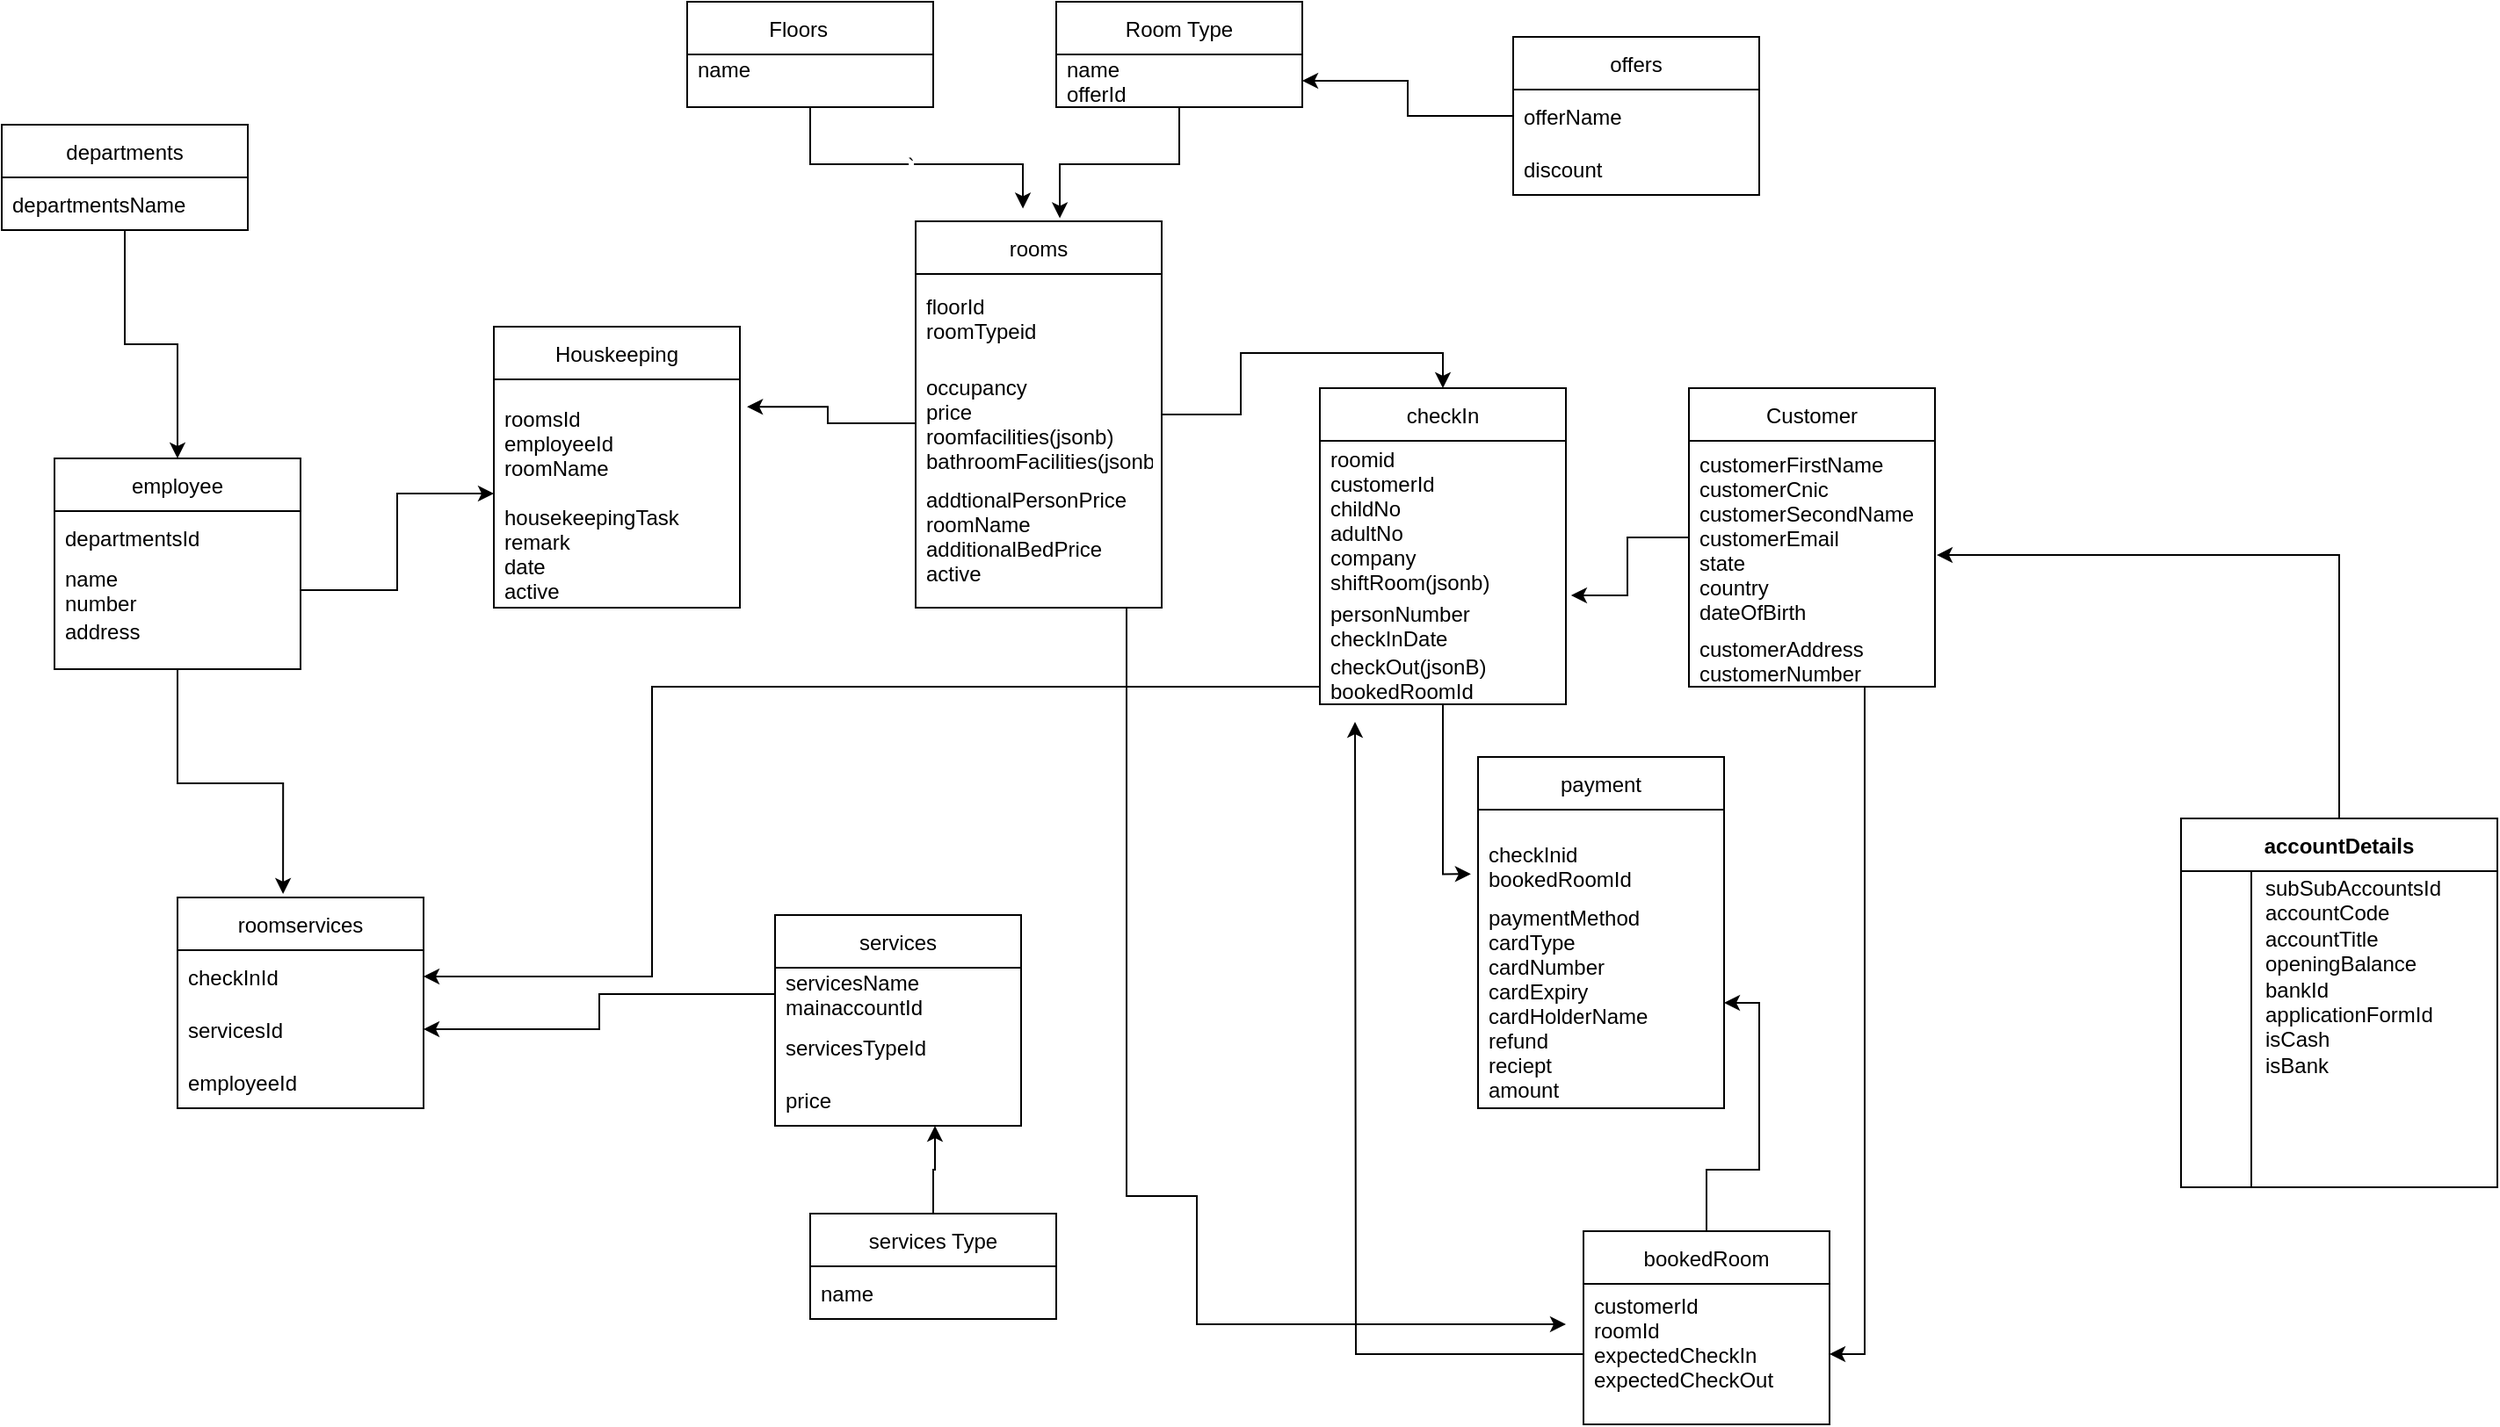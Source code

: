 <mxfile version="20.5.1" type="github">
  <diagram id="R2lEEEUBdFMjLlhIrx00" name="Page-1">
    <mxGraphModel dx="2428" dy="1082" grid="1" gridSize="10" guides="1" tooltips="1" connect="1" arrows="1" fold="1" page="1" pageScale="1" pageWidth="850" pageHeight="1100" math="0" shadow="0" extFonts="Permanent Marker^https://fonts.googleapis.com/css?family=Permanent+Marker">
      <root>
        <mxCell id="0" />
        <mxCell id="1" parent="0" />
        <mxCell id="3oIOAp_6EH98L1CWe2Qc-18" value="`" style="edgeStyle=orthogonalEdgeStyle;rounded=0;orthogonalLoop=1;jettySize=auto;html=1;entryX=0.436;entryY=-0.033;entryDx=0;entryDy=0;entryPerimeter=0;" parent="1" source="3oIOAp_6EH98L1CWe2Qc-1" target="3oIOAp_6EH98L1CWe2Qc-14" edge="1">
          <mxGeometry relative="1" as="geometry" />
        </mxCell>
        <mxCell id="3oIOAp_6EH98L1CWe2Qc-1" value="Floors    " style="swimlane;fontStyle=0;childLayout=stackLayout;horizontal=1;startSize=30;horizontalStack=0;resizeParent=1;resizeParentMax=0;resizeLast=0;collapsible=1;marginBottom=0;" parent="1" vertex="1">
          <mxGeometry x="100" y="20" width="140" height="60" as="geometry" />
        </mxCell>
        <mxCell id="3oIOAp_6EH98L1CWe2Qc-2" value="name&#xa;" style="text;strokeColor=none;fillColor=none;align=left;verticalAlign=middle;spacingLeft=4;spacingRight=4;overflow=hidden;points=[[0,0.5],[1,0.5]];portConstraint=eastwest;rotatable=0;" parent="3oIOAp_6EH98L1CWe2Qc-1" vertex="1">
          <mxGeometry y="30" width="140" height="30" as="geometry" />
        </mxCell>
        <mxCell id="3oIOAp_6EH98L1CWe2Qc-19" style="edgeStyle=orthogonalEdgeStyle;rounded=0;orthogonalLoop=1;jettySize=auto;html=1;entryX=0.586;entryY=-0.008;entryDx=0;entryDy=0;entryPerimeter=0;" parent="1" source="3oIOAp_6EH98L1CWe2Qc-5" target="3oIOAp_6EH98L1CWe2Qc-14" edge="1">
          <mxGeometry relative="1" as="geometry" />
        </mxCell>
        <mxCell id="3oIOAp_6EH98L1CWe2Qc-5" value="Room Type" style="swimlane;fontStyle=0;childLayout=stackLayout;horizontal=1;startSize=30;horizontalStack=0;resizeParent=1;resizeParentMax=0;resizeLast=0;collapsible=1;marginBottom=0;" parent="1" vertex="1">
          <mxGeometry x="310" y="20" width="140" height="60" as="geometry" />
        </mxCell>
        <mxCell id="3oIOAp_6EH98L1CWe2Qc-6" value="name&#xa;offerId" style="text;strokeColor=none;fillColor=none;align=left;verticalAlign=middle;spacingLeft=4;spacingRight=4;overflow=hidden;points=[[0,0.5],[1,0.5]];portConstraint=eastwest;rotatable=0;" parent="3oIOAp_6EH98L1CWe2Qc-5" vertex="1">
          <mxGeometry y="30" width="140" height="30" as="geometry" />
        </mxCell>
        <mxCell id="cpxBq-hLAljNlwo-4tfo-1" style="edgeStyle=orthogonalEdgeStyle;rounded=0;orthogonalLoop=1;jettySize=auto;html=1;entryX=1;entryY=0.5;entryDx=0;entryDy=0;" parent="1" source="3oIOAp_6EH98L1CWe2Qc-9" target="3oIOAp_6EH98L1CWe2Qc-6" edge="1">
          <mxGeometry relative="1" as="geometry" />
        </mxCell>
        <mxCell id="3oIOAp_6EH98L1CWe2Qc-9" value="offers" style="swimlane;fontStyle=0;childLayout=stackLayout;horizontal=1;startSize=30;horizontalStack=0;resizeParent=1;resizeParentMax=0;resizeLast=0;collapsible=1;marginBottom=0;" parent="1" vertex="1">
          <mxGeometry x="570" y="40" width="140" height="90" as="geometry" />
        </mxCell>
        <mxCell id="3oIOAp_6EH98L1CWe2Qc-11" value="offerName" style="text;strokeColor=none;fillColor=none;align=left;verticalAlign=middle;spacingLeft=4;spacingRight=4;overflow=hidden;points=[[0,0.5],[1,0.5]];portConstraint=eastwest;rotatable=0;" parent="3oIOAp_6EH98L1CWe2Qc-9" vertex="1">
          <mxGeometry y="30" width="140" height="30" as="geometry" />
        </mxCell>
        <mxCell id="3oIOAp_6EH98L1CWe2Qc-12" value="discount" style="text;strokeColor=none;fillColor=none;align=left;verticalAlign=middle;spacingLeft=4;spacingRight=4;overflow=hidden;points=[[0,0.5],[1,0.5]];portConstraint=eastwest;rotatable=0;" parent="3oIOAp_6EH98L1CWe2Qc-9" vertex="1">
          <mxGeometry y="60" width="140" height="30" as="geometry" />
        </mxCell>
        <mxCell id="3oIOAp_6EH98L1CWe2Qc-59" style="edgeStyle=orthogonalEdgeStyle;rounded=0;orthogonalLoop=1;jettySize=auto;html=1;entryX=0.5;entryY=0;entryDx=0;entryDy=0;" parent="1" source="3oIOAp_6EH98L1CWe2Qc-14" target="3oIOAp_6EH98L1CWe2Qc-55" edge="1">
          <mxGeometry relative="1" as="geometry" />
        </mxCell>
        <mxCell id="wsyv254u7rsvL-wGs1f3-3" style="edgeStyle=orthogonalEdgeStyle;rounded=0;orthogonalLoop=1;jettySize=auto;html=1;" parent="1" source="3oIOAp_6EH98L1CWe2Qc-14" edge="1">
          <mxGeometry relative="1" as="geometry">
            <mxPoint x="600" y="773" as="targetPoint" />
            <Array as="points">
              <mxPoint x="350" y="700" />
              <mxPoint x="390" y="700" />
              <mxPoint x="390" y="773" />
            </Array>
          </mxGeometry>
        </mxCell>
        <mxCell id="3oIOAp_6EH98L1CWe2Qc-14" value="rooms" style="swimlane;fontStyle=0;childLayout=stackLayout;horizontal=1;startSize=30;horizontalStack=0;resizeParent=1;resizeParentMax=0;resizeLast=0;collapsible=1;marginBottom=0;" parent="1" vertex="1">
          <mxGeometry x="230" y="145" width="140" height="220" as="geometry" />
        </mxCell>
        <mxCell id="3oIOAp_6EH98L1CWe2Qc-15" value="floorId&#xa;roomTypeid" style="text;strokeColor=none;fillColor=none;align=left;verticalAlign=middle;spacingLeft=4;spacingRight=4;overflow=hidden;points=[[0,0.5],[1,0.5]];portConstraint=eastwest;rotatable=0;" parent="3oIOAp_6EH98L1CWe2Qc-14" vertex="1">
          <mxGeometry y="30" width="140" height="50" as="geometry" />
        </mxCell>
        <mxCell id="3oIOAp_6EH98L1CWe2Qc-16" value="occupancy&#xa;price&#xa;roomfacilities(jsonb)&#xa;bathroomFacilities(jsonb)" style="text;strokeColor=none;fillColor=none;align=left;verticalAlign=middle;spacingLeft=4;spacingRight=4;overflow=hidden;points=[[0,0.5],[1,0.5]];portConstraint=eastwest;rotatable=0;" parent="3oIOAp_6EH98L1CWe2Qc-14" vertex="1">
          <mxGeometry y="80" width="140" height="70" as="geometry" />
        </mxCell>
        <mxCell id="3oIOAp_6EH98L1CWe2Qc-17" value="addtionalPersonPrice&#xa;roomName&#xa;additionalBedPrice&#xa;active&#xa;&#xa;" style="text;strokeColor=none;fillColor=none;align=left;verticalAlign=middle;spacingLeft=4;spacingRight=4;overflow=hidden;points=[[0,0.5],[1,0.5]];portConstraint=eastwest;rotatable=0;" parent="3oIOAp_6EH98L1CWe2Qc-14" vertex="1">
          <mxGeometry y="150" width="140" height="70" as="geometry" />
        </mxCell>
        <mxCell id="3oIOAp_6EH98L1CWe2Qc-20" value="services" style="swimlane;fontStyle=0;childLayout=stackLayout;horizontal=1;startSize=30;horizontalStack=0;resizeParent=1;resizeParentMax=0;resizeLast=0;collapsible=1;marginBottom=0;" parent="1" vertex="1">
          <mxGeometry x="150" y="540" width="140" height="120" as="geometry" />
        </mxCell>
        <mxCell id="3oIOAp_6EH98L1CWe2Qc-22" value="servicesName&#xa;mainaccountId" style="text;strokeColor=none;fillColor=none;align=left;verticalAlign=middle;spacingLeft=4;spacingRight=4;overflow=hidden;points=[[0,0.5],[1,0.5]];portConstraint=eastwest;rotatable=0;" parent="3oIOAp_6EH98L1CWe2Qc-20" vertex="1">
          <mxGeometry y="30" width="140" height="30" as="geometry" />
        </mxCell>
        <mxCell id="3oIOAp_6EH98L1CWe2Qc-21" value="servicesTypeId" style="text;strokeColor=none;fillColor=none;align=left;verticalAlign=middle;spacingLeft=4;spacingRight=4;overflow=hidden;points=[[0,0.5],[1,0.5]];portConstraint=eastwest;rotatable=0;" parent="3oIOAp_6EH98L1CWe2Qc-20" vertex="1">
          <mxGeometry y="60" width="140" height="30" as="geometry" />
        </mxCell>
        <mxCell id="3oIOAp_6EH98L1CWe2Qc-23" value="price" style="text;strokeColor=none;fillColor=none;align=left;verticalAlign=middle;spacingLeft=4;spacingRight=4;overflow=hidden;points=[[0,0.5],[1,0.5]];portConstraint=eastwest;rotatable=0;" parent="3oIOAp_6EH98L1CWe2Qc-20" vertex="1">
          <mxGeometry y="90" width="140" height="30" as="geometry" />
        </mxCell>
        <mxCell id="OKyvgskDZJysEfLxHvgt-38" style="edgeStyle=orthogonalEdgeStyle;rounded=0;orthogonalLoop=1;jettySize=auto;html=1;entryX=0.65;entryY=1;entryDx=0;entryDy=0;entryPerimeter=0;" parent="1" source="3oIOAp_6EH98L1CWe2Qc-24" target="3oIOAp_6EH98L1CWe2Qc-23" edge="1">
          <mxGeometry relative="1" as="geometry" />
        </mxCell>
        <mxCell id="3oIOAp_6EH98L1CWe2Qc-24" value="services Type" style="swimlane;fontStyle=0;childLayout=stackLayout;horizontal=1;startSize=30;horizontalStack=0;resizeParent=1;resizeParentMax=0;resizeLast=0;collapsible=1;marginBottom=0;" parent="1" vertex="1">
          <mxGeometry x="170" y="710" width="140" height="60" as="geometry" />
        </mxCell>
        <mxCell id="3oIOAp_6EH98L1CWe2Qc-25" value="name" style="text;strokeColor=none;fillColor=none;align=left;verticalAlign=middle;spacingLeft=4;spacingRight=4;overflow=hidden;points=[[0,0.5],[1,0.5]];portConstraint=eastwest;rotatable=0;" parent="3oIOAp_6EH98L1CWe2Qc-24" vertex="1">
          <mxGeometry y="30" width="140" height="30" as="geometry" />
        </mxCell>
        <mxCell id="3oIOAp_6EH98L1CWe2Qc-30" value="Houskeeping" style="swimlane;fontStyle=0;childLayout=stackLayout;horizontal=1;startSize=30;horizontalStack=0;resizeParent=1;resizeParentMax=0;resizeLast=0;collapsible=1;marginBottom=0;" parent="1" vertex="1">
          <mxGeometry x="-10" y="205" width="140" height="160" as="geometry" />
        </mxCell>
        <mxCell id="3oIOAp_6EH98L1CWe2Qc-31" value="&#xa;roomsId&#xa;employeeId&#xa;roomName&#xa;&#xa;housekeepingTask&#xa;remark&#xa;date&#xa;active&#xa;&#xa;" style="text;strokeColor=none;fillColor=none;align=left;verticalAlign=middle;spacingLeft=4;spacingRight=4;overflow=hidden;points=[[0,0.5],[1,0.5]];portConstraint=eastwest;rotatable=0;" parent="3oIOAp_6EH98L1CWe2Qc-30" vertex="1">
          <mxGeometry y="30" width="140" height="130" as="geometry" />
        </mxCell>
        <mxCell id="OKyvgskDZJysEfLxHvgt-1" style="edgeStyle=orthogonalEdgeStyle;rounded=0;orthogonalLoop=1;jettySize=auto;html=1;entryX=1.021;entryY=-0.067;entryDx=0;entryDy=0;entryPerimeter=0;" parent="1" source="3oIOAp_6EH98L1CWe2Qc-39" target="3oIOAp_6EH98L1CWe2Qc-57" edge="1">
          <mxGeometry relative="1" as="geometry" />
        </mxCell>
        <mxCell id="OKyvgskDZJysEfLxHvgt-12" style="edgeStyle=orthogonalEdgeStyle;rounded=0;orthogonalLoop=1;jettySize=auto;html=1;" parent="1" source="3oIOAp_6EH98L1CWe2Qc-39" target="OKyvgskDZJysEfLxHvgt-10" edge="1">
          <mxGeometry relative="1" as="geometry">
            <Array as="points">
              <mxPoint x="770" y="790" />
            </Array>
          </mxGeometry>
        </mxCell>
        <mxCell id="3oIOAp_6EH98L1CWe2Qc-39" value="Customer" style="swimlane;fontStyle=0;childLayout=stackLayout;horizontal=1;startSize=30;horizontalStack=0;resizeParent=1;resizeParentMax=0;resizeLast=0;collapsible=1;marginBottom=0;" parent="1" vertex="1">
          <mxGeometry x="670" y="240" width="140" height="170" as="geometry" />
        </mxCell>
        <mxCell id="3oIOAp_6EH98L1CWe2Qc-40" value="customerFirstName&#xa;customerCnic&#xa;customerSecondName&#xa;customerEmail&#xa;state&#xa;country&#xa;dateOfBirth" style="text;strokeColor=none;fillColor=none;align=left;verticalAlign=middle;spacingLeft=4;spacingRight=4;overflow=hidden;points=[[0,0.5],[1,0.5]];portConstraint=eastwest;rotatable=0;" parent="3oIOAp_6EH98L1CWe2Qc-39" vertex="1">
          <mxGeometry y="30" width="140" height="110" as="geometry" />
        </mxCell>
        <mxCell id="3oIOAp_6EH98L1CWe2Qc-41" value="customerAddress&#xa;customerNumber" style="text;strokeColor=none;fillColor=none;align=left;verticalAlign=middle;spacingLeft=4;spacingRight=4;overflow=hidden;points=[[0,0.5],[1,0.5]];portConstraint=eastwest;rotatable=0;" parent="3oIOAp_6EH98L1CWe2Qc-39" vertex="1">
          <mxGeometry y="140" width="140" height="30" as="geometry" />
        </mxCell>
        <mxCell id="OKyvgskDZJysEfLxHvgt-7" style="edgeStyle=orthogonalEdgeStyle;rounded=0;orthogonalLoop=1;jettySize=auto;html=1;entryX=-0.029;entryY=0.733;entryDx=0;entryDy=0;entryPerimeter=0;" parent="1" source="3oIOAp_6EH98L1CWe2Qc-55" target="OKyvgskDZJysEfLxHvgt-3" edge="1">
          <mxGeometry relative="1" as="geometry" />
        </mxCell>
        <mxCell id="3oIOAp_6EH98L1CWe2Qc-55" value="checkIn" style="swimlane;fontStyle=0;childLayout=stackLayout;horizontal=1;startSize=30;horizontalStack=0;resizeParent=1;resizeParentMax=0;resizeLast=0;collapsible=1;marginBottom=0;" parent="1" vertex="1">
          <mxGeometry x="460" y="240" width="140" height="180" as="geometry" />
        </mxCell>
        <mxCell id="3oIOAp_6EH98L1CWe2Qc-56" value="roomid&#xa;customerId&#xa;childNo&#xa;adultNo&#xa;company&#xa;shiftRoom(jsonb)" style="text;strokeColor=none;fillColor=none;align=left;verticalAlign=middle;spacingLeft=4;spacingRight=4;overflow=hidden;points=[[0,0.5],[1,0.5]];portConstraint=eastwest;rotatable=0;" parent="3oIOAp_6EH98L1CWe2Qc-55" vertex="1">
          <mxGeometry y="30" width="140" height="90" as="geometry" />
        </mxCell>
        <mxCell id="3oIOAp_6EH98L1CWe2Qc-57" value="personNumber&#xa;checkInDate" style="text;strokeColor=none;fillColor=none;align=left;verticalAlign=middle;spacingLeft=4;spacingRight=4;overflow=hidden;points=[[0,0.5],[1,0.5]];portConstraint=eastwest;rotatable=0;" parent="3oIOAp_6EH98L1CWe2Qc-55" vertex="1">
          <mxGeometry y="120" width="140" height="30" as="geometry" />
        </mxCell>
        <mxCell id="3oIOAp_6EH98L1CWe2Qc-58" value="checkOut(jsonB)&#xa;bookedRoomId" style="text;strokeColor=none;fillColor=none;align=left;verticalAlign=middle;spacingLeft=4;spacingRight=4;overflow=hidden;points=[[0,0.5],[1,0.5]];portConstraint=eastwest;rotatable=0;" parent="3oIOAp_6EH98L1CWe2Qc-55" vertex="1">
          <mxGeometry y="150" width="140" height="30" as="geometry" />
        </mxCell>
        <mxCell id="OKyvgskDZJysEfLxHvgt-2" value="payment" style="swimlane;fontStyle=0;childLayout=stackLayout;horizontal=1;startSize=30;horizontalStack=0;resizeParent=1;resizeParentMax=0;resizeLast=0;collapsible=1;marginBottom=0;" parent="1" vertex="1">
          <mxGeometry x="550" y="450" width="140" height="200" as="geometry" />
        </mxCell>
        <mxCell id="OKyvgskDZJysEfLxHvgt-3" value="&#xa;checkInid&#xa;bookedRoomId" style="text;strokeColor=none;fillColor=none;align=left;verticalAlign=middle;spacingLeft=4;spacingRight=4;overflow=hidden;points=[[0,0.5],[1,0.5]];portConstraint=eastwest;rotatable=0;" parent="OKyvgskDZJysEfLxHvgt-2" vertex="1">
          <mxGeometry y="30" width="140" height="50" as="geometry" />
        </mxCell>
        <mxCell id="OKyvgskDZJysEfLxHvgt-4" value="paymentMethod&#xa;cardType&#xa;cardNumber&#xa;cardExpiry&#xa;cardHolderName&#xa;refund&#xa;reciept&#xa;amount" style="text;strokeColor=none;fillColor=none;align=left;verticalAlign=middle;spacingLeft=4;spacingRight=4;overflow=hidden;points=[[0,0.5],[1,0.5]];portConstraint=eastwest;rotatable=0;" parent="OKyvgskDZJysEfLxHvgt-2" vertex="1">
          <mxGeometry y="80" width="140" height="120" as="geometry" />
        </mxCell>
        <mxCell id="wsyv254u7rsvL-wGs1f3-2" style="edgeStyle=orthogonalEdgeStyle;rounded=0;orthogonalLoop=1;jettySize=auto;html=1;" parent="1" source="OKyvgskDZJysEfLxHvgt-8" target="OKyvgskDZJysEfLxHvgt-4" edge="1">
          <mxGeometry relative="1" as="geometry">
            <mxPoint x="680" y="570" as="targetPoint" />
            <Array as="points" />
          </mxGeometry>
        </mxCell>
        <mxCell id="OKyvgskDZJysEfLxHvgt-8" value="bookedRoom" style="swimlane;fontStyle=0;childLayout=stackLayout;horizontal=1;startSize=30;horizontalStack=0;resizeParent=1;resizeParentMax=0;resizeLast=0;collapsible=1;marginBottom=0;" parent="1" vertex="1">
          <mxGeometry x="610" y="720" width="140" height="110" as="geometry" />
        </mxCell>
        <mxCell id="OKyvgskDZJysEfLxHvgt-10" value="customerId&#xa;roomId&#xa;expectedCheckIn&#xa;expectedCheckOut&#xa;" style="text;strokeColor=none;fillColor=none;align=left;verticalAlign=middle;spacingLeft=4;spacingRight=4;overflow=hidden;points=[[0,0.5],[1,0.5]];portConstraint=eastwest;rotatable=0;" parent="OKyvgskDZJysEfLxHvgt-8" vertex="1">
          <mxGeometry y="30" width="140" height="80" as="geometry" />
        </mxCell>
        <mxCell id="OKyvgskDZJysEfLxHvgt-28" value="" style="edgeStyle=orthogonalEdgeStyle;rounded=0;orthogonalLoop=1;jettySize=auto;html=1;" parent="1" source="OKyvgskDZJysEfLxHvgt-20" target="OKyvgskDZJysEfLxHvgt-24" edge="1">
          <mxGeometry relative="1" as="geometry" />
        </mxCell>
        <mxCell id="OKyvgskDZJysEfLxHvgt-20" value="departments" style="swimlane;fontStyle=0;childLayout=stackLayout;horizontal=1;startSize=30;horizontalStack=0;resizeParent=1;resizeParentMax=0;resizeLast=0;collapsible=1;marginBottom=0;" parent="1" vertex="1">
          <mxGeometry x="-290" y="90" width="140" height="60" as="geometry" />
        </mxCell>
        <mxCell id="OKyvgskDZJysEfLxHvgt-21" value="departmentsName" style="text;strokeColor=none;fillColor=none;align=left;verticalAlign=middle;spacingLeft=4;spacingRight=4;overflow=hidden;points=[[0,0.5],[1,0.5]];portConstraint=eastwest;rotatable=0;" parent="OKyvgskDZJysEfLxHvgt-20" vertex="1">
          <mxGeometry y="30" width="140" height="30" as="geometry" />
        </mxCell>
        <mxCell id="B0E0pp4FZ1dTKPkVtJrb-7" style="edgeStyle=orthogonalEdgeStyle;rounded=0;orthogonalLoop=1;jettySize=auto;html=1;entryX=0.429;entryY=-0.017;entryDx=0;entryDy=0;entryPerimeter=0;" parent="1" source="OKyvgskDZJysEfLxHvgt-24" target="B0E0pp4FZ1dTKPkVtJrb-1" edge="1">
          <mxGeometry relative="1" as="geometry" />
        </mxCell>
        <mxCell id="OKyvgskDZJysEfLxHvgt-24" value="employee" style="swimlane;fontStyle=0;childLayout=stackLayout;horizontal=1;startSize=30;horizontalStack=0;resizeParent=1;resizeParentMax=0;resizeLast=0;collapsible=1;marginBottom=0;" parent="1" vertex="1">
          <mxGeometry x="-260" y="280" width="140" height="120" as="geometry" />
        </mxCell>
        <mxCell id="OKyvgskDZJysEfLxHvgt-25" value="departmentsId" style="text;strokeColor=none;fillColor=none;align=left;verticalAlign=middle;spacingLeft=4;spacingRight=4;overflow=hidden;points=[[0,0.5],[1,0.5]];portConstraint=eastwest;rotatable=0;" parent="OKyvgskDZJysEfLxHvgt-24" vertex="1">
          <mxGeometry y="30" width="140" height="30" as="geometry" />
        </mxCell>
        <mxCell id="OKyvgskDZJysEfLxHvgt-26" value="name&#xa;number" style="text;strokeColor=none;fillColor=none;align=left;verticalAlign=middle;spacingLeft=4;spacingRight=4;overflow=hidden;points=[[0,0.5],[1,0.5]];portConstraint=eastwest;rotatable=0;" parent="OKyvgskDZJysEfLxHvgt-24" vertex="1">
          <mxGeometry y="60" width="140" height="30" as="geometry" />
        </mxCell>
        <mxCell id="OKyvgskDZJysEfLxHvgt-27" value="address&#xa;" style="text;strokeColor=none;fillColor=none;align=left;verticalAlign=middle;spacingLeft=4;spacingRight=4;overflow=hidden;points=[[0,0.5],[1,0.5]];portConstraint=eastwest;rotatable=0;" parent="OKyvgskDZJysEfLxHvgt-24" vertex="1">
          <mxGeometry y="90" width="140" height="30" as="geometry" />
        </mxCell>
        <mxCell id="OKyvgskDZJysEfLxHvgt-34" style="edgeStyle=orthogonalEdgeStyle;rounded=0;orthogonalLoop=1;jettySize=auto;html=1;" parent="1" source="OKyvgskDZJysEfLxHvgt-26" target="3oIOAp_6EH98L1CWe2Qc-31" edge="1">
          <mxGeometry relative="1" as="geometry" />
        </mxCell>
        <mxCell id="OKyvgskDZJysEfLxHvgt-36" style="edgeStyle=orthogonalEdgeStyle;rounded=0;orthogonalLoop=1;jettySize=auto;html=1;entryX=1.029;entryY=0.12;entryDx=0;entryDy=0;entryPerimeter=0;" parent="1" source="3oIOAp_6EH98L1CWe2Qc-16" target="3oIOAp_6EH98L1CWe2Qc-31" edge="1">
          <mxGeometry relative="1" as="geometry" />
        </mxCell>
        <mxCell id="B0E0pp4FZ1dTKPkVtJrb-1" value="roomservices" style="swimlane;fontStyle=0;childLayout=stackLayout;horizontal=1;startSize=30;horizontalStack=0;resizeParent=1;resizeParentMax=0;resizeLast=0;collapsible=1;marginBottom=0;" parent="1" vertex="1">
          <mxGeometry x="-190" y="530" width="140" height="120" as="geometry" />
        </mxCell>
        <mxCell id="B0E0pp4FZ1dTKPkVtJrb-2" value="checkInId" style="text;strokeColor=none;fillColor=none;align=left;verticalAlign=middle;spacingLeft=4;spacingRight=4;overflow=hidden;points=[[0,0.5],[1,0.5]];portConstraint=eastwest;rotatable=0;" parent="B0E0pp4FZ1dTKPkVtJrb-1" vertex="1">
          <mxGeometry y="30" width="140" height="30" as="geometry" />
        </mxCell>
        <mxCell id="B0E0pp4FZ1dTKPkVtJrb-3" value="servicesId" style="text;strokeColor=none;fillColor=none;align=left;verticalAlign=middle;spacingLeft=4;spacingRight=4;overflow=hidden;points=[[0,0.5],[1,0.5]];portConstraint=eastwest;rotatable=0;" parent="B0E0pp4FZ1dTKPkVtJrb-1" vertex="1">
          <mxGeometry y="60" width="140" height="30" as="geometry" />
        </mxCell>
        <mxCell id="B0E0pp4FZ1dTKPkVtJrb-4" value="employeeId" style="text;strokeColor=none;fillColor=none;align=left;verticalAlign=middle;spacingLeft=4;spacingRight=4;overflow=hidden;points=[[0,0.5],[1,0.5]];portConstraint=eastwest;rotatable=0;" parent="B0E0pp4FZ1dTKPkVtJrb-1" vertex="1">
          <mxGeometry y="90" width="140" height="30" as="geometry" />
        </mxCell>
        <mxCell id="B0E0pp4FZ1dTKPkVtJrb-5" style="edgeStyle=orthogonalEdgeStyle;rounded=0;orthogonalLoop=1;jettySize=auto;html=1;entryX=1;entryY=0.5;entryDx=0;entryDy=0;" parent="1" source="3oIOAp_6EH98L1CWe2Qc-22" target="B0E0pp4FZ1dTKPkVtJrb-3" edge="1">
          <mxGeometry relative="1" as="geometry" />
        </mxCell>
        <mxCell id="B0E0pp4FZ1dTKPkVtJrb-6" style="edgeStyle=orthogonalEdgeStyle;rounded=0;orthogonalLoop=1;jettySize=auto;html=1;entryX=1;entryY=0.5;entryDx=0;entryDy=0;" parent="1" source="3oIOAp_6EH98L1CWe2Qc-57" target="B0E0pp4FZ1dTKPkVtJrb-2" edge="1">
          <mxGeometry relative="1" as="geometry">
            <Array as="points">
              <mxPoint x="460" y="410" />
              <mxPoint x="80" y="410" />
              <mxPoint x="80" y="575" />
            </Array>
          </mxGeometry>
        </mxCell>
        <mxCell id="wsyv254u7rsvL-wGs1f3-1" style="edgeStyle=orthogonalEdgeStyle;rounded=0;orthogonalLoop=1;jettySize=auto;html=1;" parent="1" source="OKyvgskDZJysEfLxHvgt-10" edge="1">
          <mxGeometry relative="1" as="geometry">
            <mxPoint x="480" y="430" as="targetPoint" />
          </mxGeometry>
        </mxCell>
        <mxCell id="A_VDVuCOi0D75D9WjdJN-11" style="edgeStyle=orthogonalEdgeStyle;rounded=0;orthogonalLoop=1;jettySize=auto;html=1;entryX=1.007;entryY=0.591;entryDx=0;entryDy=0;entryPerimeter=0;" edge="1" parent="1" source="A_VDVuCOi0D75D9WjdJN-1" target="3oIOAp_6EH98L1CWe2Qc-40">
          <mxGeometry relative="1" as="geometry" />
        </mxCell>
        <mxCell id="A_VDVuCOi0D75D9WjdJN-1" value="accountDetails" style="shape=table;startSize=30;container=1;collapsible=0;childLayout=tableLayout;fixedRows=1;rowLines=0;fontStyle=1;" vertex="1" parent="1">
          <mxGeometry x="950" y="485" width="180" height="210" as="geometry" />
        </mxCell>
        <mxCell id="A_VDVuCOi0D75D9WjdJN-2" value="" style="shape=tableRow;horizontal=0;startSize=0;swimlaneHead=0;swimlaneBody=0;top=0;left=0;bottom=0;right=0;collapsible=0;dropTarget=0;fillColor=none;points=[[0,0.5],[1,0.5]];portConstraint=eastwest;" vertex="1" parent="A_VDVuCOi0D75D9WjdJN-1">
          <mxGeometry y="30" width="180" height="120" as="geometry" />
        </mxCell>
        <mxCell id="A_VDVuCOi0D75D9WjdJN-3" value="" style="shape=partialRectangle;html=1;whiteSpace=wrap;connectable=0;fillColor=none;top=0;left=0;bottom=0;right=0;overflow=hidden;pointerEvents=1;" vertex="1" parent="A_VDVuCOi0D75D9WjdJN-2">
          <mxGeometry width="40" height="120" as="geometry">
            <mxRectangle width="40" height="120" as="alternateBounds" />
          </mxGeometry>
        </mxCell>
        <mxCell id="A_VDVuCOi0D75D9WjdJN-4" value="subSubAccountsId&lt;br&gt;accountCode&lt;br&gt;accountTitle&lt;br&gt;openingBalance&lt;br&gt;bankId&lt;br&gt;applicationFormId&lt;br&gt;isCash&lt;br&gt;isBank" style="shape=partialRectangle;html=1;whiteSpace=wrap;connectable=0;fillColor=none;top=0;left=0;bottom=0;right=0;align=left;spacingLeft=6;overflow=hidden;" vertex="1" parent="A_VDVuCOi0D75D9WjdJN-2">
          <mxGeometry x="40" width="140" height="120" as="geometry">
            <mxRectangle width="140" height="120" as="alternateBounds" />
          </mxGeometry>
        </mxCell>
        <mxCell id="A_VDVuCOi0D75D9WjdJN-5" value="" style="shape=tableRow;horizontal=0;startSize=0;swimlaneHead=0;swimlaneBody=0;top=0;left=0;bottom=0;right=0;collapsible=0;dropTarget=0;fillColor=none;points=[[0,0.5],[1,0.5]];portConstraint=eastwest;" vertex="1" parent="A_VDVuCOi0D75D9WjdJN-1">
          <mxGeometry y="150" width="180" height="30" as="geometry" />
        </mxCell>
        <mxCell id="A_VDVuCOi0D75D9WjdJN-6" value="" style="shape=partialRectangle;html=1;whiteSpace=wrap;connectable=0;fillColor=none;top=0;left=0;bottom=0;right=0;overflow=hidden;" vertex="1" parent="A_VDVuCOi0D75D9WjdJN-5">
          <mxGeometry width="40" height="30" as="geometry">
            <mxRectangle width="40" height="30" as="alternateBounds" />
          </mxGeometry>
        </mxCell>
        <mxCell id="A_VDVuCOi0D75D9WjdJN-7" value="" style="shape=partialRectangle;html=1;whiteSpace=wrap;connectable=0;fillColor=none;top=0;left=0;bottom=0;right=0;align=left;spacingLeft=6;overflow=hidden;" vertex="1" parent="A_VDVuCOi0D75D9WjdJN-5">
          <mxGeometry x="40" width="140" height="30" as="geometry">
            <mxRectangle width="140" height="30" as="alternateBounds" />
          </mxGeometry>
        </mxCell>
        <mxCell id="A_VDVuCOi0D75D9WjdJN-8" value="" style="shape=tableRow;horizontal=0;startSize=0;swimlaneHead=0;swimlaneBody=0;top=0;left=0;bottom=0;right=0;collapsible=0;dropTarget=0;fillColor=none;points=[[0,0.5],[1,0.5]];portConstraint=eastwest;" vertex="1" parent="A_VDVuCOi0D75D9WjdJN-1">
          <mxGeometry y="180" width="180" height="30" as="geometry" />
        </mxCell>
        <mxCell id="A_VDVuCOi0D75D9WjdJN-9" value="" style="shape=partialRectangle;html=1;whiteSpace=wrap;connectable=0;fillColor=none;top=0;left=0;bottom=0;right=0;overflow=hidden;" vertex="1" parent="A_VDVuCOi0D75D9WjdJN-8">
          <mxGeometry width="40" height="30" as="geometry">
            <mxRectangle width="40" height="30" as="alternateBounds" />
          </mxGeometry>
        </mxCell>
        <mxCell id="A_VDVuCOi0D75D9WjdJN-10" value="" style="shape=partialRectangle;html=1;whiteSpace=wrap;connectable=0;fillColor=none;top=0;left=0;bottom=0;right=0;align=left;spacingLeft=6;overflow=hidden;" vertex="1" parent="A_VDVuCOi0D75D9WjdJN-8">
          <mxGeometry x="40" width="140" height="30" as="geometry">
            <mxRectangle width="140" height="30" as="alternateBounds" />
          </mxGeometry>
        </mxCell>
      </root>
    </mxGraphModel>
  </diagram>
</mxfile>
